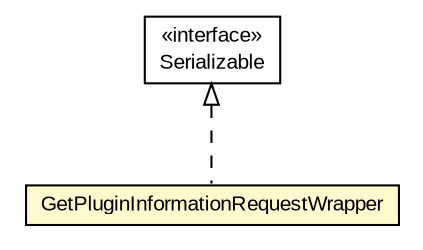 #!/usr/local/bin/dot
#
# Class diagram 
# Generated by UMLGraph version R5_6-24-gf6e263 (http://www.umlgraph.org/)
#

digraph G {
	edge [fontname="arial",fontsize=10,labelfontname="arial",labelfontsize=10];
	node [fontname="arial",fontsize=10,shape=plaintext];
	nodesep=0.25;
	ranksep=0.5;
	// org.miloss.fgsms.services.interfaces.policyconfiguration.GetPluginInformationRequestWrapper
	c590489 [label=<<table title="org.miloss.fgsms.services.interfaces.policyconfiguration.GetPluginInformationRequestWrapper" border="0" cellborder="1" cellspacing="0" cellpadding="2" port="p" bgcolor="lemonChiffon" href="./GetPluginInformationRequestWrapper.html">
		<tr><td><table border="0" cellspacing="0" cellpadding="1">
<tr><td align="center" balign="center"> GetPluginInformationRequestWrapper </td></tr>
		</table></td></tr>
		</table>>, URL="./GetPluginInformationRequestWrapper.html", fontname="arial", fontcolor="black", fontsize=10.0];
	//org.miloss.fgsms.services.interfaces.policyconfiguration.GetPluginInformationRequestWrapper implements java.io.Serializable
	c591127:p -> c590489:p [dir=back,arrowtail=empty,style=dashed];
	// java.io.Serializable
	c591127 [label=<<table title="java.io.Serializable" border="0" cellborder="1" cellspacing="0" cellpadding="2" port="p" href="http://java.sun.com/j2se/1.4.2/docs/api/java/io/Serializable.html">
		<tr><td><table border="0" cellspacing="0" cellpadding="1">
<tr><td align="center" balign="center"> &#171;interface&#187; </td></tr>
<tr><td align="center" balign="center"> Serializable </td></tr>
		</table></td></tr>
		</table>>, URL="http://java.sun.com/j2se/1.4.2/docs/api/java/io/Serializable.html", fontname="arial", fontcolor="black", fontsize=10.0];
}

